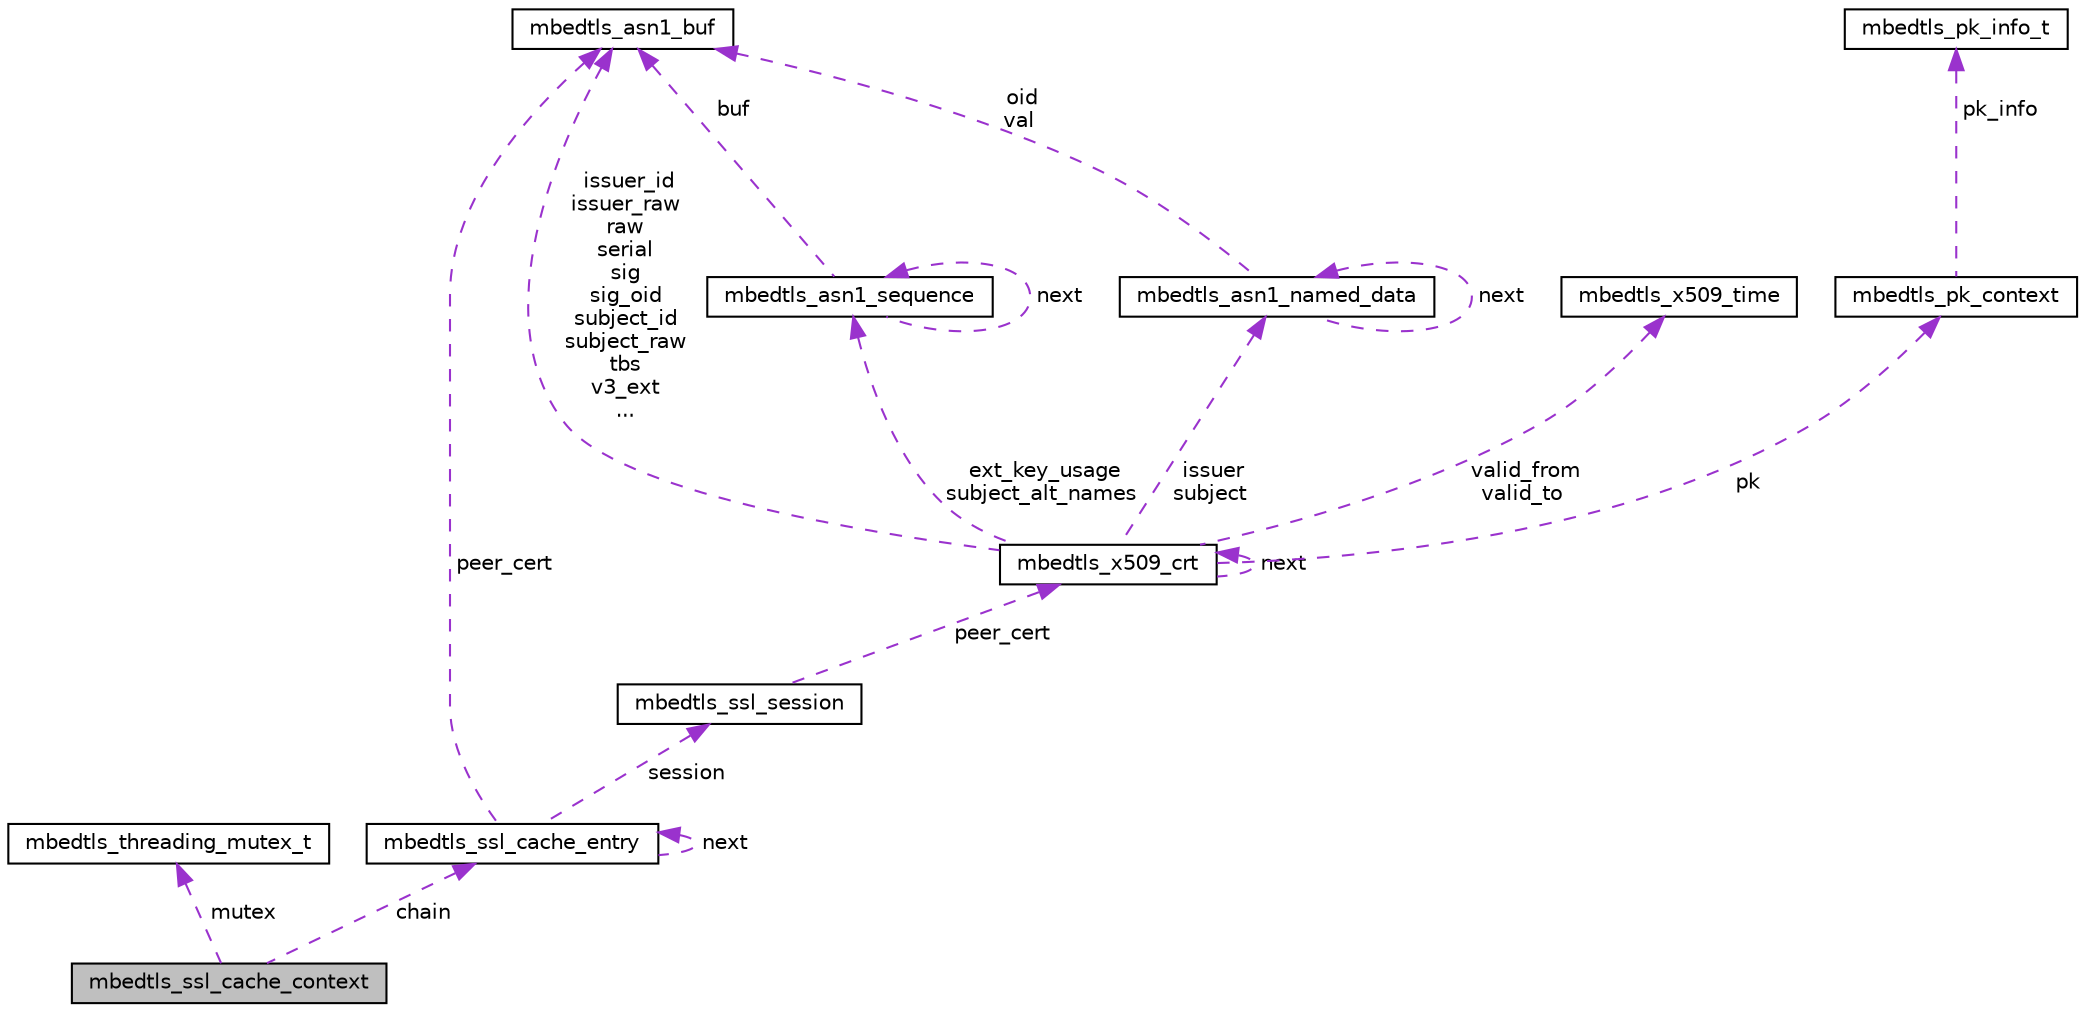 digraph "mbedtls_ssl_cache_context"
{
 // LATEX_PDF_SIZE
  edge [fontname="Helvetica",fontsize="10",labelfontname="Helvetica",labelfontsize="10"];
  node [fontname="Helvetica",fontsize="10",shape=record];
  Node1 [label="mbedtls_ssl_cache_context",height=0.2,width=0.4,color="black", fillcolor="grey75", style="filled", fontcolor="black",tooltip="Cache context."];
  Node2 -> Node1 [dir="back",color="darkorchid3",fontsize="10",style="dashed",label=" mutex" ,fontname="Helvetica"];
  Node2 [label="mbedtls_threading_mutex_t",height=0.2,width=0.4,color="black", fillcolor="white", style="filled",URL="$d8/de3/structmbedtls__threading__mutex__t.html",tooltip=" "];
  Node3 -> Node1 [dir="back",color="darkorchid3",fontsize="10",style="dashed",label=" chain" ,fontname="Helvetica"];
  Node3 [label="mbedtls_ssl_cache_entry",height=0.2,width=0.4,color="black", fillcolor="white", style="filled",URL="$d7/d23/structmbedtls__ssl__cache__entry.html",tooltip="This structure is used for storing cache entries."];
  Node4 -> Node3 [dir="back",color="darkorchid3",fontsize="10",style="dashed",label=" peer_cert" ,fontname="Helvetica"];
  Node4 [label="mbedtls_asn1_buf",height=0.2,width=0.4,color="black", fillcolor="white", style="filled",URL="$d4/d6a/structmbedtls__asn1__buf.html",tooltip=" "];
  Node3 -> Node3 [dir="back",color="darkorchid3",fontsize="10",style="dashed",label=" next" ,fontname="Helvetica"];
  Node5 -> Node3 [dir="back",color="darkorchid3",fontsize="10",style="dashed",label=" session" ,fontname="Helvetica"];
  Node5 [label="mbedtls_ssl_session",height=0.2,width=0.4,color="black", fillcolor="white", style="filled",URL="$da/def/structmbedtls__ssl__session.html",tooltip=" "];
  Node6 -> Node5 [dir="back",color="darkorchid3",fontsize="10",style="dashed",label=" peer_cert" ,fontname="Helvetica"];
  Node6 [label="mbedtls_x509_crt",height=0.2,width=0.4,color="black", fillcolor="white", style="filled",URL="$d6/daa/structmbedtls__x509__crt.html",tooltip=" "];
  Node7 -> Node6 [dir="back",color="darkorchid3",fontsize="10",style="dashed",label=" ext_key_usage\nsubject_alt_names" ,fontname="Helvetica"];
  Node7 [label="mbedtls_asn1_sequence",height=0.2,width=0.4,color="black", fillcolor="white", style="filled",URL="$d7/d3d/structmbedtls__asn1__sequence.html",tooltip=" "];
  Node7 -> Node7 [dir="back",color="darkorchid3",fontsize="10",style="dashed",label=" next" ,fontname="Helvetica"];
  Node4 -> Node7 [dir="back",color="darkorchid3",fontsize="10",style="dashed",label=" buf" ,fontname="Helvetica"];
  Node8 -> Node6 [dir="back",color="darkorchid3",fontsize="10",style="dashed",label=" issuer\nsubject" ,fontname="Helvetica"];
  Node8 [label="mbedtls_asn1_named_data",height=0.2,width=0.4,color="black", fillcolor="white", style="filled",URL="$dd/d5f/structmbedtls__asn1__named__data.html",tooltip=" "];
  Node8 -> Node8 [dir="back",color="darkorchid3",fontsize="10",style="dashed",label=" next" ,fontname="Helvetica"];
  Node4 -> Node8 [dir="back",color="darkorchid3",fontsize="10",style="dashed",label=" oid\nval" ,fontname="Helvetica"];
  Node4 -> Node6 [dir="back",color="darkorchid3",fontsize="10",style="dashed",label=" issuer_id\nissuer_raw\nraw\nserial\nsig\nsig_oid\nsubject_id\nsubject_raw\ntbs\nv3_ext\n..." ,fontname="Helvetica"];
  Node9 -> Node6 [dir="back",color="darkorchid3",fontsize="10",style="dashed",label=" valid_from\nvalid_to" ,fontname="Helvetica"];
  Node9 [label="mbedtls_x509_time",height=0.2,width=0.4,color="black", fillcolor="white", style="filled",URL="$d2/dcf/structmbedtls__x509__time.html",tooltip=" "];
  Node6 -> Node6 [dir="back",color="darkorchid3",fontsize="10",style="dashed",label=" next" ,fontname="Helvetica"];
  Node10 -> Node6 [dir="back",color="darkorchid3",fontsize="10",style="dashed",label=" pk" ,fontname="Helvetica"];
  Node10 [label="mbedtls_pk_context",height=0.2,width=0.4,color="black", fillcolor="white", style="filled",URL="$d0/d1b/structmbedtls__pk__context.html",tooltip="Public key container."];
  Node11 -> Node10 [dir="back",color="darkorchid3",fontsize="10",style="dashed",label=" pk_info" ,fontname="Helvetica"];
  Node11 [label="mbedtls_pk_info_t",height=0.2,width=0.4,color="black", fillcolor="white", style="filled",URL="$df/d36/structmbedtls__pk__info__t.html",tooltip=" "];
}
